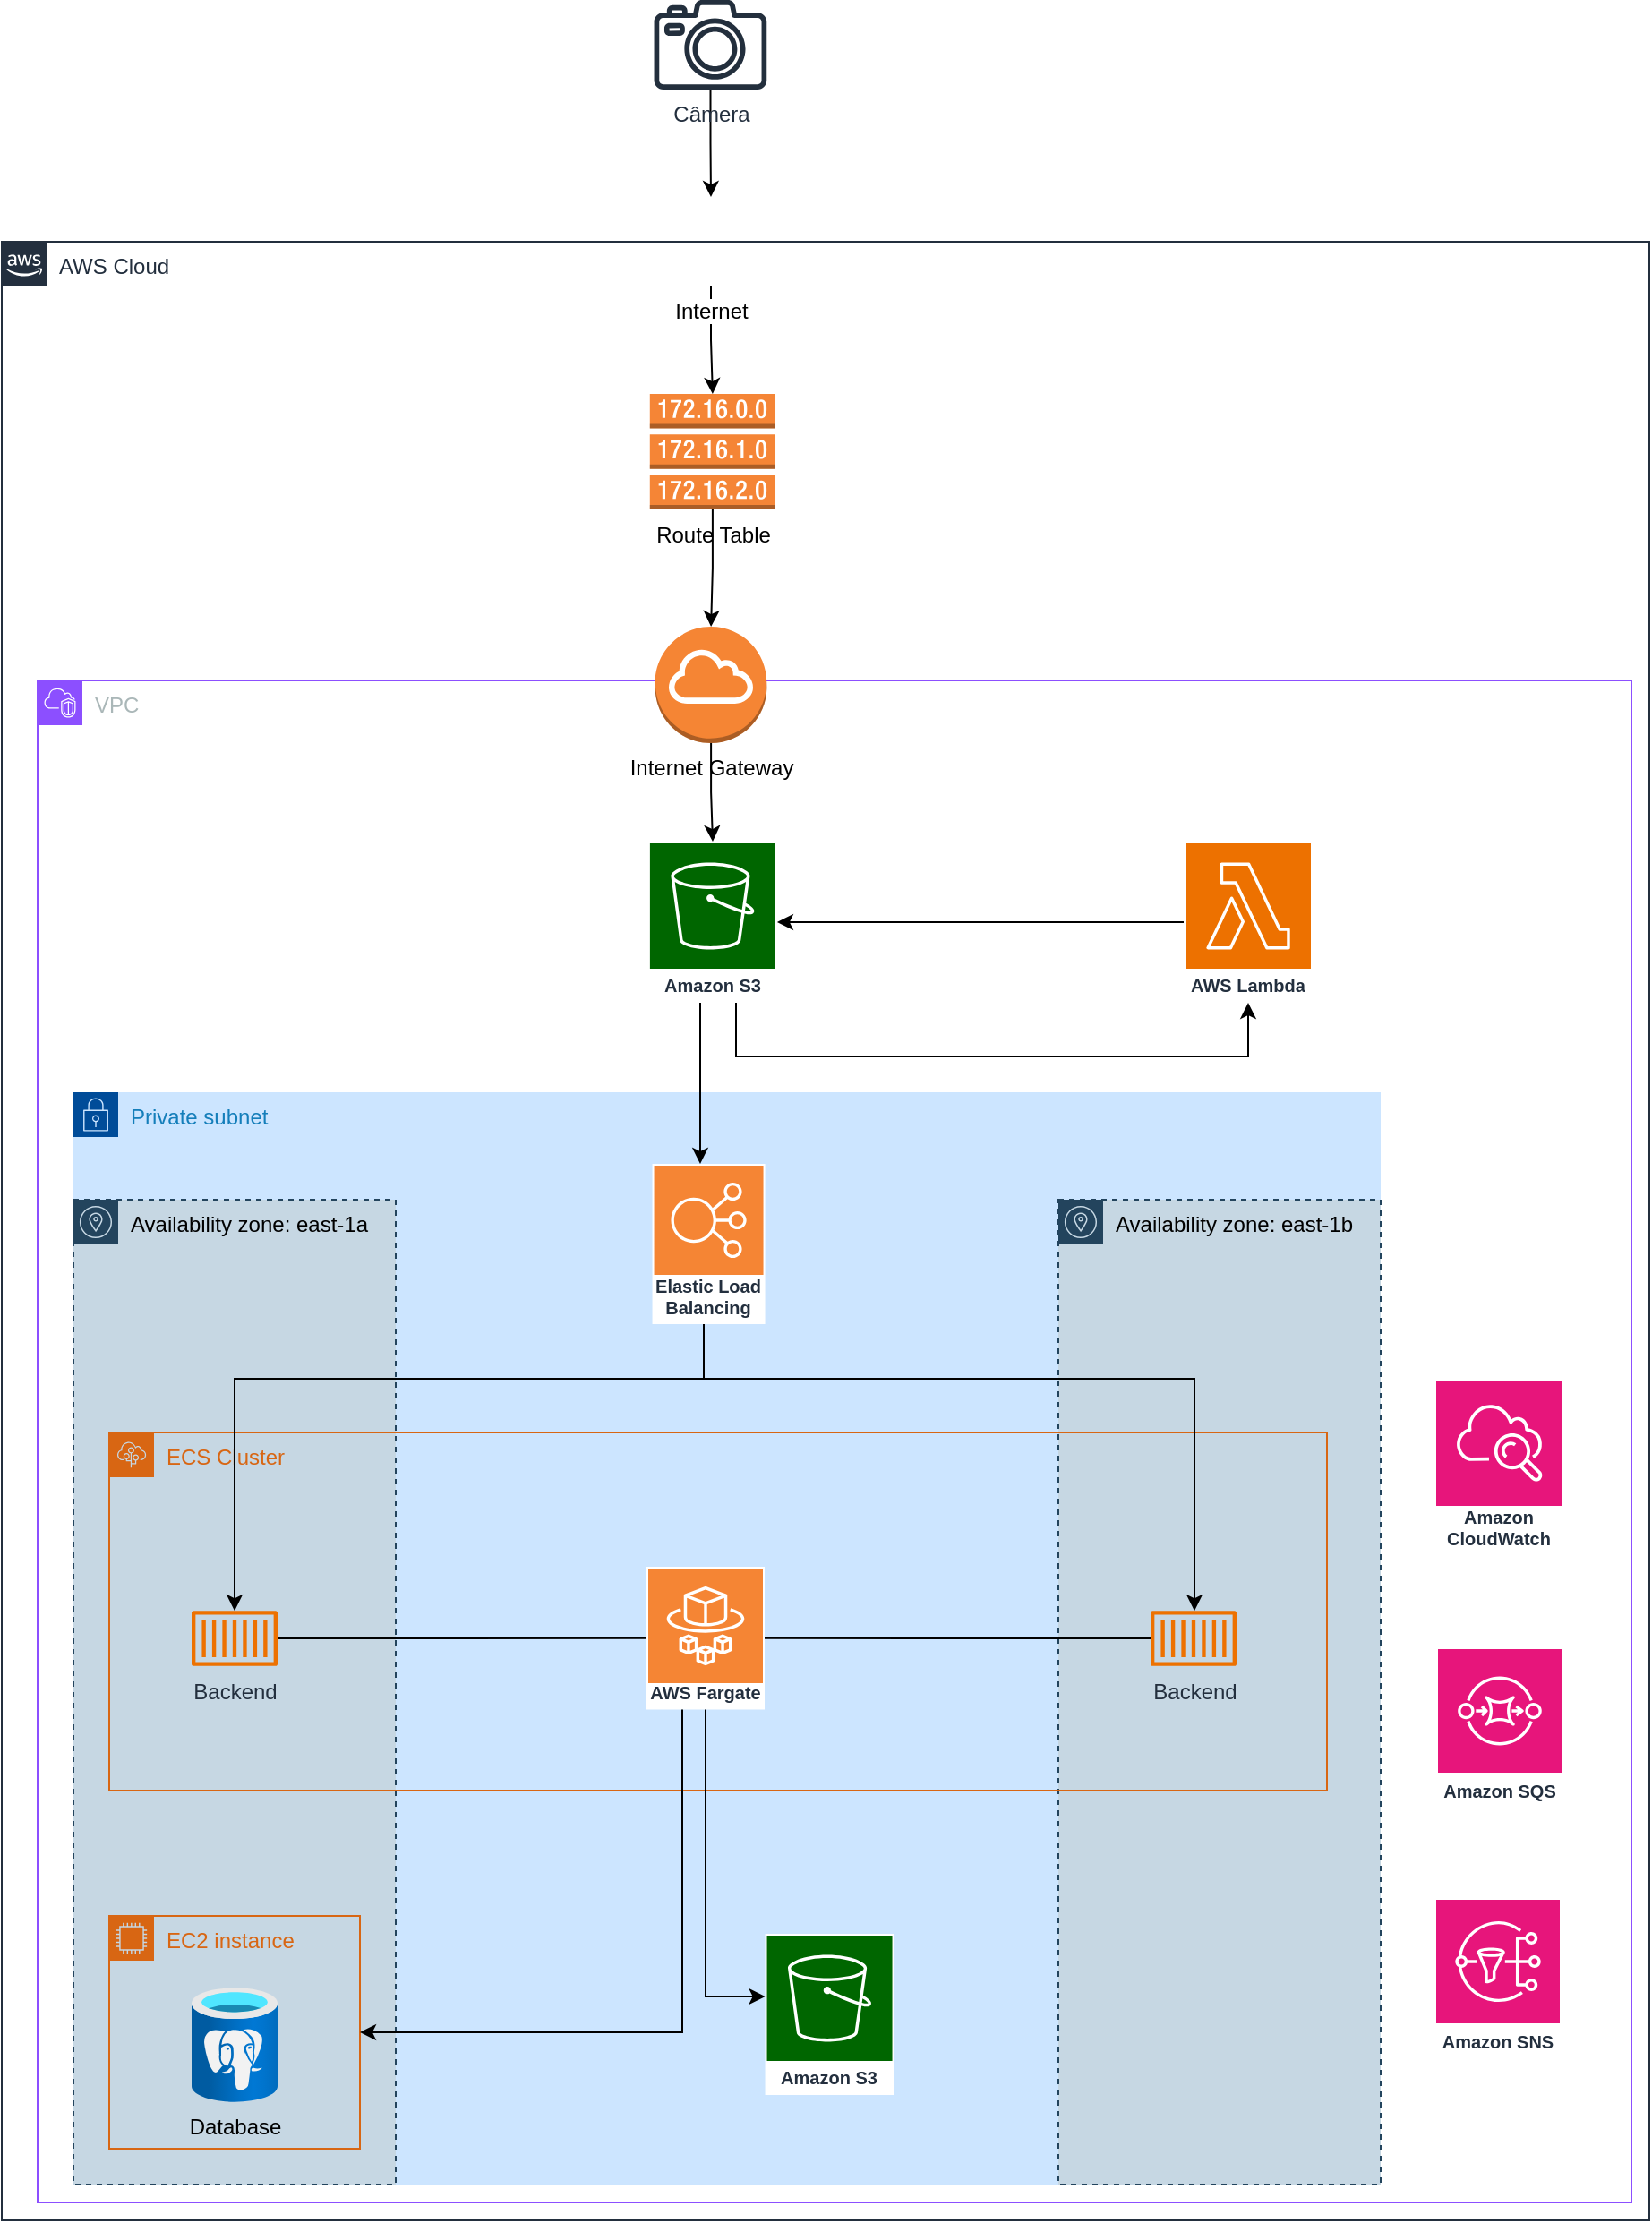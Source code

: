 <mxfile version="26.2.4">
  <diagram id="T3Aq8Ej9-T60JYjWBcn1" name="Infra">
    <mxGraphModel dx="1042" dy="2766" grid="1" gridSize="10" guides="1" tooltips="1" connect="1" arrows="1" fold="1" page="1" pageScale="1" pageWidth="850" pageHeight="1100" math="0" shadow="0">
      <root>
        <mxCell id="0" />
        <mxCell id="1" parent="0" />
        <mxCell id="46bVN9EJpbRJehnhC0O4-1" value="AWS Cloud" style="points=[[0,0],[0.25,0],[0.5,0],[0.75,0],[1,0],[1,0.25],[1,0.5],[1,0.75],[1,1],[0.75,1],[0.5,1],[0.25,1],[0,1],[0,0.75],[0,0.5],[0,0.25]];outlineConnect=0;gradientColor=none;html=1;whiteSpace=wrap;fontSize=12;fontStyle=0;container=0;pointerEvents=0;collapsible=0;recursiveResize=0;shape=mxgraph.aws4.group;grIcon=mxgraph.aws4.group_aws_cloud_alt;strokeColor=#232F3E;fillColor=none;verticalAlign=top;align=left;spacingLeft=30;fontColor=#232F3E;dashed=0;" vertex="1" parent="1">
          <mxGeometry x="200" y="-1275" width="920" height="1105" as="geometry" />
        </mxCell>
        <mxCell id="46bVN9EJpbRJehnhC0O4-26" style="edgeStyle=orthogonalEdgeStyle;rounded=0;orthogonalLoop=1;jettySize=auto;html=1;" edge="1" parent="1" source="46bVN9EJpbRJehnhC0O4-17" target="46bVN9EJpbRJehnhC0O4-18">
          <mxGeometry relative="1" as="geometry" />
        </mxCell>
        <mxCell id="46bVN9EJpbRJehnhC0O4-17" value="Câmera" style="sketch=0;outlineConnect=0;fontColor=#232F3E;gradientColor=none;fillColor=#232F3D;strokeColor=none;dashed=0;verticalLabelPosition=bottom;verticalAlign=top;align=center;html=1;fontSize=12;fontStyle=0;aspect=fixed;pointerEvents=1;shape=mxgraph.aws4.camera2;" vertex="1" parent="1">
          <mxGeometry x="564.255" y="-1410" width="62.89" height="50" as="geometry" />
        </mxCell>
        <mxCell id="46bVN9EJpbRJehnhC0O4-21" value="VPC" style="points=[[0,0],[0.25,0],[0.5,0],[0.75,0],[1,0],[1,0.25],[1,0.5],[1,0.75],[1,1],[0.75,1],[0.5,1],[0.25,1],[0,1],[0,0.75],[0,0.5],[0,0.25]];outlineConnect=0;gradientColor=none;html=1;whiteSpace=wrap;fontSize=12;fontStyle=0;container=0;pointerEvents=0;collapsible=0;recursiveResize=0;shape=mxgraph.aws4.group;grIcon=mxgraph.aws4.group_vpc2;strokeColor=#8C4FFF;fillColor=none;verticalAlign=top;align=left;spacingLeft=30;fontColor=#AAB7B8;dashed=0;" vertex="1" parent="1">
          <mxGeometry x="220" y="-1030" width="890" height="850" as="geometry" />
        </mxCell>
        <mxCell id="46bVN9EJpbRJehnhC0O4-58" style="edgeStyle=orthogonalEdgeStyle;rounded=0;orthogonalLoop=1;jettySize=auto;html=1;" edge="1" parent="1" source="46bVN9EJpbRJehnhC0O4-25" target="46bVN9EJpbRJehnhC0O4-19">
          <mxGeometry relative="1" as="geometry" />
        </mxCell>
        <mxCell id="46bVN9EJpbRJehnhC0O4-25" value="Route Table" style="outlineConnect=0;dashed=0;verticalLabelPosition=bottom;verticalAlign=top;align=center;html=1;shape=mxgraph.aws3.route_table;fillColor=#F58536;gradientColor=none;" vertex="1" parent="1">
          <mxGeometry x="561.895" y="-1190" width="70.11" height="64.5" as="geometry" />
        </mxCell>
        <mxCell id="46bVN9EJpbRJehnhC0O4-27" style="edgeStyle=orthogonalEdgeStyle;rounded=0;orthogonalLoop=1;jettySize=auto;html=1;" edge="1" parent="1" source="46bVN9EJpbRJehnhC0O4-18" target="46bVN9EJpbRJehnhC0O4-25">
          <mxGeometry relative="1" as="geometry" />
        </mxCell>
        <mxCell id="46bVN9EJpbRJehnhC0O4-18" value="Internet" style="shape=image;html=1;verticalAlign=top;verticalLabelPosition=bottom;labelBackgroundColor=#ffffff;imageAspect=0;aspect=fixed;image=https://cdn1.iconfinder.com/data/icons/ui-essential-17/32/UI_Essential_Outline_1_essential-app-ui-internet-word-128.png" vertex="1" parent="1">
          <mxGeometry x="571" y="-1300" width="50" height="50" as="geometry" />
        </mxCell>
        <mxCell id="46bVN9EJpbRJehnhC0O4-22" value="Private subnet" style="points=[[0,0],[0.25,0],[0.5,0],[0.75,0],[1,0],[1,0.25],[1,0.5],[1,0.75],[1,1],[0.75,1],[0.5,1],[0.25,1],[0,1],[0,0.75],[0,0.5],[0,0.25]];outlineConnect=0;gradientColor=none;html=1;whiteSpace=wrap;fontSize=12;fontStyle=0;container=1;pointerEvents=0;collapsible=0;recursiveResize=0;shape=mxgraph.aws4.group;grIcon=mxgraph.aws4.group_security_group;grStroke=0;strokeColor=#004C99;fillColor=#CCE5FF;verticalAlign=top;align=left;spacingLeft=30;fontColor=#147EBA;dashed=0;" vertex="1" parent="1">
          <mxGeometry x="240" y="-800" width="730" height="610" as="geometry" />
        </mxCell>
        <mxCell id="46bVN9EJpbRJehnhC0O4-33" value="Availability zone: east-1b" style="sketch=0;outlineConnect=0;html=1;whiteSpace=wrap;fontSize=12;fontStyle=0;shape=mxgraph.aws4.group;grIcon=mxgraph.aws4.group_availability_zone;strokeColor=#23445d;fillColor=#C6D7E3;verticalAlign=top;align=left;spacingLeft=30;dashed=1;" vertex="1" parent="46bVN9EJpbRJehnhC0O4-22">
          <mxGeometry x="550" y="60" width="180" height="550" as="geometry" />
        </mxCell>
        <mxCell id="46bVN9EJpbRJehnhC0O4-24" value="Availability zone: east-1a" style="sketch=0;outlineConnect=0;html=1;whiteSpace=wrap;fontSize=12;fontStyle=0;shape=mxgraph.aws4.group;grIcon=mxgraph.aws4.group_availability_zone;strokeColor=#23445d;fillColor=#C6D7E3;verticalAlign=top;align=left;spacingLeft=30;dashed=1;" vertex="1" parent="46bVN9EJpbRJehnhC0O4-22">
          <mxGeometry y="60" width="180" height="550" as="geometry" />
        </mxCell>
        <mxCell id="46bVN9EJpbRJehnhC0O4-34" value="ECS Cluster" style="points=[[0,0],[0.25,0],[0.5,0],[0.75,0],[1,0],[1,0.25],[1,0.5],[1,0.75],[1,1],[0.75,1],[0.5,1],[0.25,1],[0,1],[0,0.75],[0,0.5],[0,0.25]];outlineConnect=0;gradientColor=none;html=1;whiteSpace=wrap;fontSize=12;fontStyle=0;container=1;pointerEvents=0;collapsible=0;recursiveResize=0;shape=mxgraph.aws4.group;grIcon=mxgraph.aws4.group_elastic_beanstalk;strokeColor=#D86613;fillColor=none;verticalAlign=top;align=left;spacingLeft=30;fontColor=#D86613;dashed=0;" vertex="1" parent="46bVN9EJpbRJehnhC0O4-22">
          <mxGeometry x="20" y="190" width="680" height="200" as="geometry" />
        </mxCell>
        <mxCell id="46bVN9EJpbRJehnhC0O4-36" value="AWS Fargate" style="sketch=0;outlineConnect=0;fontColor=#232F3E;gradientColor=none;strokeColor=#ffffff;fillColor=#F58534;dashed=0;verticalLabelPosition=middle;verticalAlign=bottom;align=center;html=1;whiteSpace=wrap;fontSize=10;fontStyle=1;spacing=3;shape=mxgraph.aws4.productIcon;prIcon=mxgraph.aws4.fargate;aspect=fixed;" vertex="1" parent="46bVN9EJpbRJehnhC0O4-34">
          <mxGeometry x="300" y="75" width="66" height="79.74" as="geometry" />
        </mxCell>
        <mxCell id="46bVN9EJpbRJehnhC0O4-39" style="edgeStyle=orthogonalEdgeStyle;rounded=0;orthogonalLoop=1;jettySize=auto;html=1;" edge="1" parent="46bVN9EJpbRJehnhC0O4-22" source="46bVN9EJpbRJehnhC0O4-29" target="46bVN9EJpbRJehnhC0O4-37">
          <mxGeometry relative="1" as="geometry">
            <Array as="points">
              <mxPoint x="352" y="160" />
              <mxPoint x="90" y="160" />
            </Array>
          </mxGeometry>
        </mxCell>
        <mxCell id="46bVN9EJpbRJehnhC0O4-40" style="edgeStyle=orthogonalEdgeStyle;rounded=0;orthogonalLoop=1;jettySize=auto;html=1;" edge="1" parent="46bVN9EJpbRJehnhC0O4-22" source="46bVN9EJpbRJehnhC0O4-29" target="46bVN9EJpbRJehnhC0O4-38">
          <mxGeometry relative="1" as="geometry">
            <Array as="points">
              <mxPoint x="352" y="160" />
              <mxPoint x="626" y="160" />
            </Array>
          </mxGeometry>
        </mxCell>
        <mxCell id="46bVN9EJpbRJehnhC0O4-43" value="EC2 instance" style="points=[[0,0],[0.25,0],[0.5,0],[0.75,0],[1,0],[1,0.25],[1,0.5],[1,0.75],[1,1],[0.75,1],[0.5,1],[0.25,1],[0,1],[0,0.75],[0,0.5],[0,0.25]];outlineConnect=0;gradientColor=none;html=1;whiteSpace=wrap;fontSize=12;fontStyle=0;container=1;pointerEvents=0;collapsible=0;recursiveResize=0;shape=mxgraph.aws4.group;grIcon=mxgraph.aws4.group_ec2_instance_contents;strokeColor=#D86613;fillColor=none;verticalAlign=top;align=left;spacingLeft=30;fontColor=#D86613;dashed=0;" vertex="1" parent="46bVN9EJpbRJehnhC0O4-22">
          <mxGeometry x="20" y="460" width="140" height="130" as="geometry" />
        </mxCell>
        <mxCell id="46bVN9EJpbRJehnhC0O4-45" value="&lt;span&gt;Database&lt;/span&gt;" style="image;aspect=fixed;html=1;points=[];align=center;fontSize=12;image=img/lib/azure2/databases/Azure_Database_PostgreSQL_Server.svg;labelBackgroundColor=none;" vertex="1" parent="46bVN9EJpbRJehnhC0O4-43">
          <mxGeometry x="46" y="40" width="48" height="64" as="geometry" />
        </mxCell>
        <mxCell id="46bVN9EJpbRJehnhC0O4-29" value="Elastic Load Balancing" style="sketch=0;outlineConnect=0;fontColor=#232F3E;gradientColor=none;strokeColor=#ffffff;fillColor=#F58534;dashed=0;verticalLabelPosition=middle;verticalAlign=bottom;align=center;html=1;whiteSpace=wrap;fontSize=10;fontStyle=1;spacing=3;shape=mxgraph.aws4.productIcon;prIcon=mxgraph.aws4.elastic_load_balancing;aspect=fixed;" vertex="1" parent="46bVN9EJpbRJehnhC0O4-22">
          <mxGeometry x="323.275" y="40" width="63" height="89.52" as="geometry" />
        </mxCell>
        <mxCell id="46bVN9EJpbRJehnhC0O4-76" style="edgeStyle=orthogonalEdgeStyle;rounded=0;orthogonalLoop=1;jettySize=auto;html=1;endArrow=none;startFill=0;" edge="1" parent="46bVN9EJpbRJehnhC0O4-22" source="46bVN9EJpbRJehnhC0O4-37" target="46bVN9EJpbRJehnhC0O4-36">
          <mxGeometry relative="1" as="geometry" />
        </mxCell>
        <mxCell id="46bVN9EJpbRJehnhC0O4-37" value="Backend" style="sketch=0;outlineConnect=0;fontColor=#232F3E;gradientColor=none;fillColor=#ED7100;strokeColor=none;dashed=0;verticalLabelPosition=bottom;verticalAlign=top;align=center;html=1;fontSize=12;fontStyle=0;aspect=fixed;pointerEvents=1;shape=mxgraph.aws4.container_1;" vertex="1" parent="46bVN9EJpbRJehnhC0O4-22">
          <mxGeometry x="66" y="289.5" width="48" height="31" as="geometry" />
        </mxCell>
        <mxCell id="46bVN9EJpbRJehnhC0O4-77" style="edgeStyle=orthogonalEdgeStyle;rounded=0;orthogonalLoop=1;jettySize=auto;html=1;endArrow=none;startFill=0;" edge="1" parent="46bVN9EJpbRJehnhC0O4-22" source="46bVN9EJpbRJehnhC0O4-38" target="46bVN9EJpbRJehnhC0O4-36">
          <mxGeometry relative="1" as="geometry" />
        </mxCell>
        <mxCell id="46bVN9EJpbRJehnhC0O4-38" value="Backend" style="sketch=0;outlineConnect=0;fontColor=#232F3E;gradientColor=none;fillColor=#ED7100;strokeColor=none;dashed=0;verticalLabelPosition=bottom;verticalAlign=top;align=center;html=1;fontSize=12;fontStyle=0;aspect=fixed;pointerEvents=1;shape=mxgraph.aws4.container_1;" vertex="1" parent="46bVN9EJpbRJehnhC0O4-22">
          <mxGeometry x="601.5" y="289.5" width="48" height="31" as="geometry" />
        </mxCell>
        <mxCell id="46bVN9EJpbRJehnhC0O4-78" style="edgeStyle=orthogonalEdgeStyle;rounded=0;orthogonalLoop=1;jettySize=auto;html=1;entryX=1;entryY=0.5;entryDx=0;entryDy=0;" edge="1" parent="46bVN9EJpbRJehnhC0O4-22" source="46bVN9EJpbRJehnhC0O4-36" target="46bVN9EJpbRJehnhC0O4-43">
          <mxGeometry relative="1" as="geometry">
            <mxPoint x="360" y="348" as="sourcePoint" />
            <mxPoint x="170" y="525" as="targetPoint" />
            <Array as="points">
              <mxPoint x="340" y="525" />
            </Array>
          </mxGeometry>
        </mxCell>
        <mxCell id="46bVN9EJpbRJehnhC0O4-79" value="Amazon S3" style="sketch=0;outlineConnect=0;fontColor=#232F3E;gradientColor=none;strokeColor=#ffffff;fillColor=#006600;dashed=0;verticalLabelPosition=middle;verticalAlign=bottom;align=center;html=1;whiteSpace=wrap;fontSize=10;fontStyle=1;spacing=3;shape=mxgraph.aws4.productIcon;prIcon=mxgraph.aws4.s3;" vertex="1" parent="46bVN9EJpbRJehnhC0O4-22">
          <mxGeometry x="386.27" y="470" width="72" height="90" as="geometry" />
        </mxCell>
        <mxCell id="46bVN9EJpbRJehnhC0O4-80" style="edgeStyle=orthogonalEdgeStyle;rounded=0;orthogonalLoop=1;jettySize=auto;html=1;" edge="1" parent="46bVN9EJpbRJehnhC0O4-22" source="46bVN9EJpbRJehnhC0O4-36" target="46bVN9EJpbRJehnhC0O4-79">
          <mxGeometry relative="1" as="geometry">
            <Array as="points">
              <mxPoint x="353" y="505" />
            </Array>
          </mxGeometry>
        </mxCell>
        <mxCell id="46bVN9EJpbRJehnhC0O4-64" style="edgeStyle=orthogonalEdgeStyle;rounded=0;orthogonalLoop=1;jettySize=auto;html=1;" edge="1" parent="1" source="46bVN9EJpbRJehnhC0O4-19" target="46bVN9EJpbRJehnhC0O4-3">
          <mxGeometry relative="1" as="geometry" />
        </mxCell>
        <mxCell id="46bVN9EJpbRJehnhC0O4-19" value="Internet Gateway" style="outlineConnect=0;dashed=0;verticalLabelPosition=bottom;verticalAlign=top;align=center;html=1;shape=mxgraph.aws3.internet_gateway;fillColor=#F58534;gradientColor=none;" vertex="1" parent="1">
          <mxGeometry x="564.855" y="-1060" width="62.29" height="65" as="geometry" />
        </mxCell>
        <mxCell id="46bVN9EJpbRJehnhC0O4-14" value="Amazon SQS" style="sketch=0;outlineConnect=0;fontColor=#232F3E;gradientColor=none;strokeColor=#ffffff;fillColor=#E7157B;dashed=0;verticalLabelPosition=middle;verticalAlign=bottom;align=center;html=1;whiteSpace=wrap;fontSize=10;fontStyle=1;spacing=3;shape=mxgraph.aws4.productIcon;prIcon=mxgraph.aws4.sqs;" vertex="1" parent="1">
          <mxGeometry x="1001" y="-490" width="71" height="90" as="geometry" />
        </mxCell>
        <mxCell id="46bVN9EJpbRJehnhC0O4-47" value="Amazon CloudWatch" style="sketch=0;outlineConnect=0;fontColor=#232F3E;gradientColor=none;strokeColor=#ffffff;fillColor=#E7157B;dashed=0;verticalLabelPosition=middle;verticalAlign=bottom;align=center;html=1;whiteSpace=wrap;fontSize=10;fontStyle=1;spacing=3;shape=mxgraph.aws4.productIcon;prIcon=mxgraph.aws4.cloudwatch;aspect=fixed;" vertex="1" parent="1">
          <mxGeometry x="1000" y="-640" width="72" height="99.03" as="geometry" />
        </mxCell>
        <mxCell id="46bVN9EJpbRJehnhC0O4-61" style="edgeStyle=orthogonalEdgeStyle;rounded=0;orthogonalLoop=1;jettySize=auto;html=1;" edge="1" parent="1" source="46bVN9EJpbRJehnhC0O4-3" target="46bVN9EJpbRJehnhC0O4-29">
          <mxGeometry relative="1" as="geometry">
            <Array as="points">
              <mxPoint x="590" y="-830" />
              <mxPoint x="590" y="-830" />
            </Array>
          </mxGeometry>
        </mxCell>
        <mxCell id="46bVN9EJpbRJehnhC0O4-81" style="edgeStyle=orthogonalEdgeStyle;rounded=0;orthogonalLoop=1;jettySize=auto;html=1;" edge="1" parent="1" source="46bVN9EJpbRJehnhC0O4-3" target="46bVN9EJpbRJehnhC0O4-6">
          <mxGeometry relative="1" as="geometry">
            <Array as="points">
              <mxPoint x="610" y="-820" />
              <mxPoint x="896" y="-820" />
            </Array>
          </mxGeometry>
        </mxCell>
        <mxCell id="46bVN9EJpbRJehnhC0O4-3" value="Amazon S3" style="sketch=0;outlineConnect=0;fontColor=#232F3E;gradientColor=none;strokeColor=#ffffff;fillColor=#006600;dashed=0;verticalLabelPosition=middle;verticalAlign=bottom;align=center;html=1;whiteSpace=wrap;fontSize=10;fontStyle=1;spacing=3;shape=mxgraph.aws4.productIcon;prIcon=mxgraph.aws4.s3;" vertex="1" parent="1">
          <mxGeometry x="560.95" y="-940" width="72" height="90" as="geometry" />
        </mxCell>
        <mxCell id="46bVN9EJpbRJehnhC0O4-70" style="edgeStyle=orthogonalEdgeStyle;rounded=0;orthogonalLoop=1;jettySize=auto;html=1;" edge="1" parent="1" source="46bVN9EJpbRJehnhC0O4-6" target="46bVN9EJpbRJehnhC0O4-3">
          <mxGeometry relative="1" as="geometry" />
        </mxCell>
        <mxCell id="46bVN9EJpbRJehnhC0O4-6" value="AWS Lambda" style="sketch=0;outlineConnect=0;fontColor=#232F3E;gradientColor=none;strokeColor=#ffffff;fillColor=#ED7100;dashed=0;verticalLabelPosition=middle;verticalAlign=bottom;align=center;html=1;whiteSpace=wrap;fontSize=10;fontStyle=1;spacing=3;shape=mxgraph.aws4.productIcon;prIcon=mxgraph.aws4.lambda;aspect=fixed;" vertex="1" parent="1">
          <mxGeometry x="860" y="-940" width="72" height="90" as="geometry" />
        </mxCell>
        <mxCell id="ja_oGYEizpMWT8PZuXFo-3" value="Amazon SNS" style="sketch=0;outlineConnect=0;fontColor=#232F3E;gradientColor=none;strokeColor=#ffffff;fillColor=#E7157B;dashed=0;verticalLabelPosition=middle;verticalAlign=bottom;align=center;html=1;whiteSpace=wrap;fontSize=10;fontStyle=1;spacing=3;shape=mxgraph.aws4.productIcon;prIcon=mxgraph.aws4.sns;" vertex="1" parent="1">
          <mxGeometry x="1000" y="-350" width="71" height="90" as="geometry" />
        </mxCell>
      </root>
    </mxGraphModel>
  </diagram>
</mxfile>

